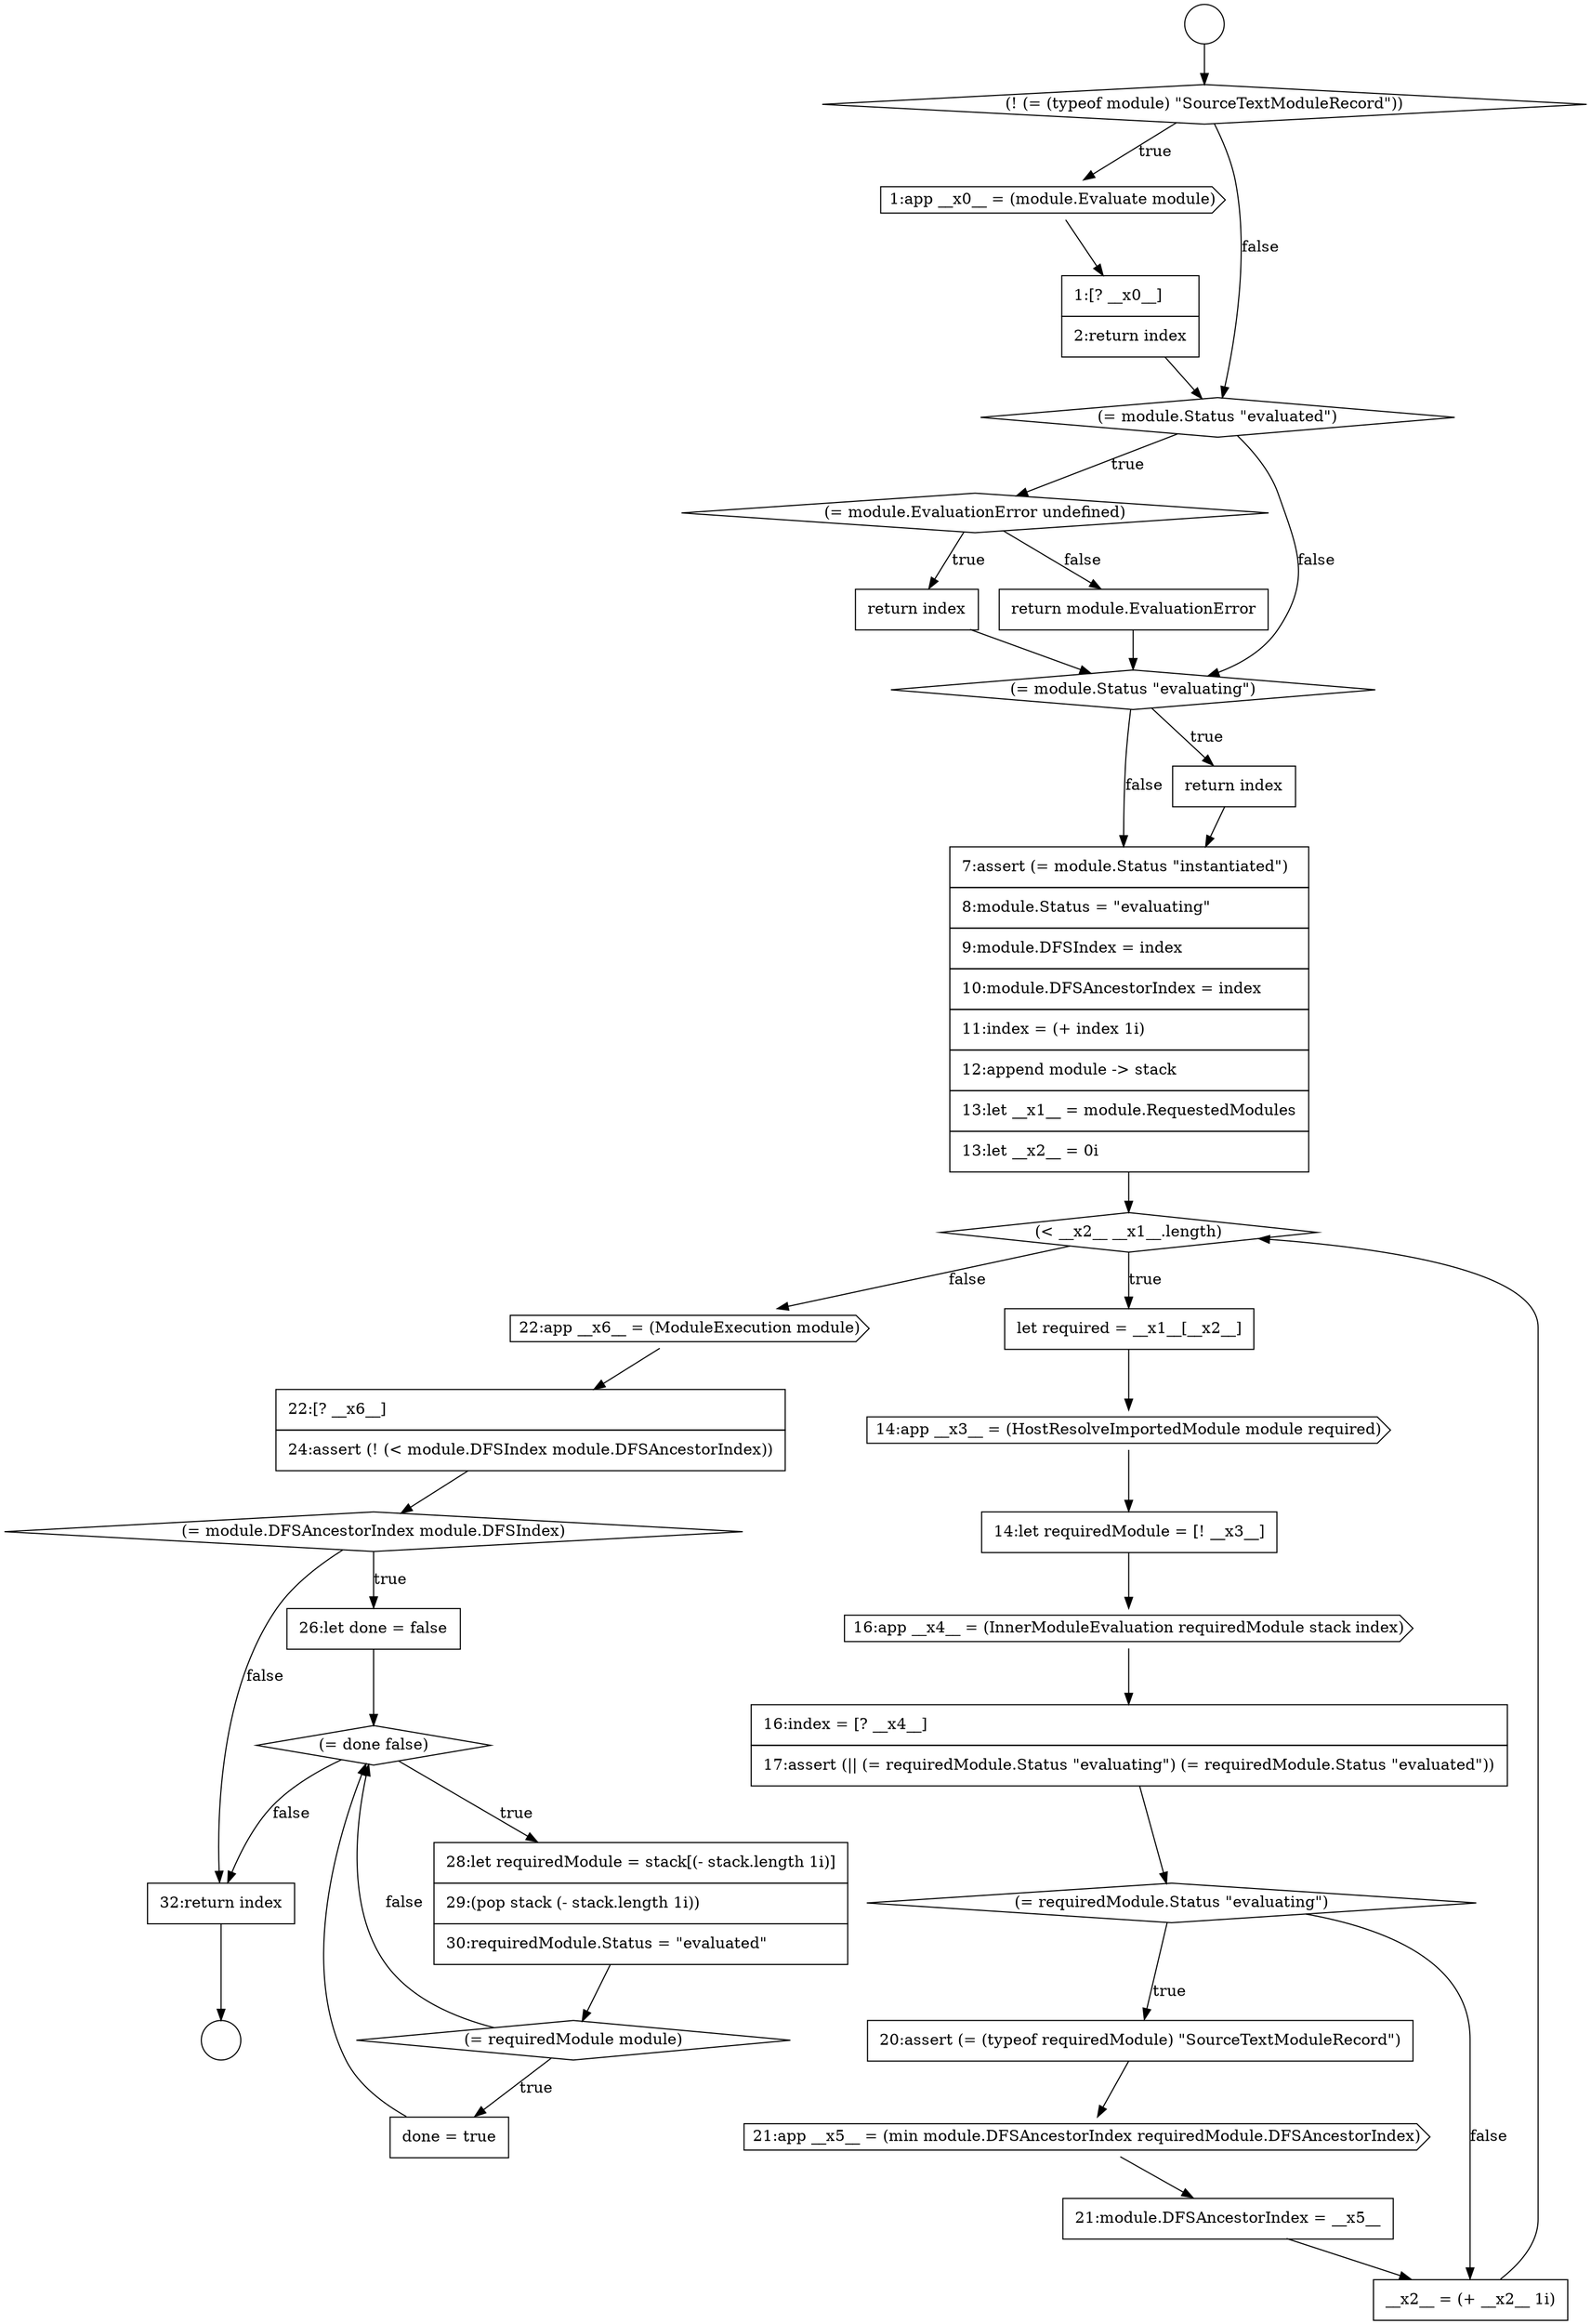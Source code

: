 digraph {
  node10387 [shape=diamond, label=<<font color="black">(! (= (typeof module) &quot;SourceTextModuleRecord&quot;))</font>> color="black" fillcolor="white" style=filled]
  node10391 [shape=diamond, label=<<font color="black">(= module.EvaluationError undefined)</font>> color="black" fillcolor="white" style=filled]
  node10401 [shape=cds, label=<<font color="black">16:app __x4__ = (InnerModuleEvaluation requiredModule stack index)</font>> color="black" fillcolor="white" style=filled]
  node10406 [shape=none, margin=0, label=<<font color="black">
    <table border="0" cellborder="1" cellspacing="0" cellpadding="10">
      <tr><td align="left">21:module.DFSAncestorIndex = __x5__</td></tr>
    </table>
  </font>> color="black" fillcolor="white" style=filled]
  node10385 [shape=circle label=" " color="black" fillcolor="white" style=filled]
  node10392 [shape=none, margin=0, label=<<font color="black">
    <table border="0" cellborder="1" cellspacing="0" cellpadding="10">
      <tr><td align="left">return index</td></tr>
    </table>
  </font>> color="black" fillcolor="white" style=filled]
  node10415 [shape=none, margin=0, label=<<font color="black">
    <table border="0" cellborder="1" cellspacing="0" cellpadding="10">
      <tr><td align="left">done = true</td></tr>
    </table>
  </font>> color="black" fillcolor="white" style=filled]
  node10396 [shape=none, margin=0, label=<<font color="black">
    <table border="0" cellborder="1" cellspacing="0" cellpadding="10">
      <tr><td align="left">7:assert (= module.Status &quot;instantiated&quot;)</td></tr>
      <tr><td align="left">8:module.Status = &quot;evaluating&quot;</td></tr>
      <tr><td align="left">9:module.DFSIndex = index</td></tr>
      <tr><td align="left">10:module.DFSAncestorIndex = index</td></tr>
      <tr><td align="left">11:index = (+ index 1i)</td></tr>
      <tr><td align="left">12:append module -&gt; stack</td></tr>
      <tr><td align="left">13:let __x1__ = module.RequestedModules</td></tr>
      <tr><td align="left">13:let __x2__ = 0i</td></tr>
    </table>
  </font>> color="black" fillcolor="white" style=filled]
  node10408 [shape=cds, label=<<font color="black">22:app __x6__ = (ModuleExecution module)</font>> color="black" fillcolor="white" style=filled]
  node10403 [shape=diamond, label=<<font color="black">(= requiredModule.Status &quot;evaluating&quot;)</font>> color="black" fillcolor="white" style=filled]
  node10389 [shape=none, margin=0, label=<<font color="black">
    <table border="0" cellborder="1" cellspacing="0" cellpadding="10">
      <tr><td align="left">1:[? __x0__]</td></tr>
      <tr><td align="left">2:return index</td></tr>
    </table>
  </font>> color="black" fillcolor="white" style=filled]
  node10410 [shape=diamond, label=<<font color="black">(= module.DFSAncestorIndex module.DFSIndex)</font>> color="black" fillcolor="white" style=filled]
  node10399 [shape=cds, label=<<font color="black">14:app __x3__ = (HostResolveImportedModule module required)</font>> color="black" fillcolor="white" style=filled]
  node10395 [shape=none, margin=0, label=<<font color="black">
    <table border="0" cellborder="1" cellspacing="0" cellpadding="10">
      <tr><td align="left">return index</td></tr>
    </table>
  </font>> color="black" fillcolor="white" style=filled]
  node10414 [shape=diamond, label=<<font color="black">(= requiredModule module)</font>> color="black" fillcolor="white" style=filled]
  node10404 [shape=none, margin=0, label=<<font color="black">
    <table border="0" cellborder="1" cellspacing="0" cellpadding="10">
      <tr><td align="left">20:assert (= (typeof requiredModule) &quot;SourceTextModuleRecord&quot;)</td></tr>
    </table>
  </font>> color="black" fillcolor="white" style=filled]
  node10405 [shape=cds, label=<<font color="black">21:app __x5__ = (min module.DFSAncestorIndex requiredModule.DFSAncestorIndex)</font>> color="black" fillcolor="white" style=filled]
  node10388 [shape=cds, label=<<font color="black">1:app __x0__ = (module.Evaluate module)</font>> color="black" fillcolor="white" style=filled]
  node10390 [shape=diamond, label=<<font color="black">(= module.Status &quot;evaluated&quot;)</font>> color="black" fillcolor="white" style=filled]
  node10409 [shape=none, margin=0, label=<<font color="black">
    <table border="0" cellborder="1" cellspacing="0" cellpadding="10">
      <tr><td align="left">22:[? __x6__]</td></tr>
      <tr><td align="left">24:assert (! (&lt; module.DFSIndex module.DFSAncestorIndex))</td></tr>
    </table>
  </font>> color="black" fillcolor="white" style=filled]
  node10394 [shape=diamond, label=<<font color="black">(= module.Status &quot;evaluating&quot;)</font>> color="black" fillcolor="white" style=filled]
  node10413 [shape=none, margin=0, label=<<font color="black">
    <table border="0" cellborder="1" cellspacing="0" cellpadding="10">
      <tr><td align="left">28:let requiredModule = stack[(- stack.length 1i)]</td></tr>
      <tr><td align="left">29:(pop stack (- stack.length 1i))</td></tr>
      <tr><td align="left">30:requiredModule.Status = &quot;evaluated&quot;</td></tr>
    </table>
  </font>> color="black" fillcolor="white" style=filled]
  node10398 [shape=none, margin=0, label=<<font color="black">
    <table border="0" cellborder="1" cellspacing="0" cellpadding="10">
      <tr><td align="left">let required = __x1__[__x2__]</td></tr>
    </table>
  </font>> color="black" fillcolor="white" style=filled]
  node10393 [shape=none, margin=0, label=<<font color="black">
    <table border="0" cellborder="1" cellspacing="0" cellpadding="10">
      <tr><td align="left">return module.EvaluationError</td></tr>
    </table>
  </font>> color="black" fillcolor="white" style=filled]
  node10416 [shape=none, margin=0, label=<<font color="black">
    <table border="0" cellborder="1" cellspacing="0" cellpadding="10">
      <tr><td align="left">32:return index</td></tr>
    </table>
  </font>> color="black" fillcolor="white" style=filled]
  node10397 [shape=diamond, label=<<font color="black">(&lt; __x2__ __x1__.length)</font>> color="black" fillcolor="white" style=filled]
  node10412 [shape=diamond, label=<<font color="black">(= done false)</font>> color="black" fillcolor="white" style=filled]
  node10402 [shape=none, margin=0, label=<<font color="black">
    <table border="0" cellborder="1" cellspacing="0" cellpadding="10">
      <tr><td align="left">16:index = [? __x4__]</td></tr>
      <tr><td align="left">17:assert (|| (= requiredModule.Status &quot;evaluating&quot;) (= requiredModule.Status &quot;evaluated&quot;))</td></tr>
    </table>
  </font>> color="black" fillcolor="white" style=filled]
  node10407 [shape=none, margin=0, label=<<font color="black">
    <table border="0" cellborder="1" cellspacing="0" cellpadding="10">
      <tr><td align="left">__x2__ = (+ __x2__ 1i)</td></tr>
    </table>
  </font>> color="black" fillcolor="white" style=filled]
  node10411 [shape=none, margin=0, label=<<font color="black">
    <table border="0" cellborder="1" cellspacing="0" cellpadding="10">
      <tr><td align="left">26:let done = false</td></tr>
    </table>
  </font>> color="black" fillcolor="white" style=filled]
  node10386 [shape=circle label=" " color="black" fillcolor="white" style=filled]
  node10400 [shape=none, margin=0, label=<<font color="black">
    <table border="0" cellborder="1" cellspacing="0" cellpadding="10">
      <tr><td align="left">14:let requiredModule = [! __x3__]</td></tr>
    </table>
  </font>> color="black" fillcolor="white" style=filled]
  node10407 -> node10397 [ color="black"]
  node10395 -> node10396 [ color="black"]
  node10385 -> node10387 [ color="black"]
  node10398 -> node10399 [ color="black"]
  node10405 -> node10406 [ color="black"]
  node10392 -> node10394 [ color="black"]
  node10396 -> node10397 [ color="black"]
  node10415 -> node10412 [ color="black"]
  node10411 -> node10412 [ color="black"]
  node10387 -> node10388 [label=<<font color="black">true</font>> color="black"]
  node10387 -> node10390 [label=<<font color="black">false</font>> color="black"]
  node10416 -> node10386 [ color="black"]
  node10394 -> node10395 [label=<<font color="black">true</font>> color="black"]
  node10394 -> node10396 [label=<<font color="black">false</font>> color="black"]
  node10401 -> node10402 [ color="black"]
  node10410 -> node10411 [label=<<font color="black">true</font>> color="black"]
  node10410 -> node10416 [label=<<font color="black">false</font>> color="black"]
  node10406 -> node10407 [ color="black"]
  node10390 -> node10391 [label=<<font color="black">true</font>> color="black"]
  node10390 -> node10394 [label=<<font color="black">false</font>> color="black"]
  node10408 -> node10409 [ color="black"]
  node10403 -> node10404 [label=<<font color="black">true</font>> color="black"]
  node10403 -> node10407 [label=<<font color="black">false</font>> color="black"]
  node10414 -> node10415 [label=<<font color="black">true</font>> color="black"]
  node10414 -> node10412 [label=<<font color="black">false</font>> color="black"]
  node10388 -> node10389 [ color="black"]
  node10413 -> node10414 [ color="black"]
  node10391 -> node10392 [label=<<font color="black">true</font>> color="black"]
  node10391 -> node10393 [label=<<font color="black">false</font>> color="black"]
  node10397 -> node10398 [label=<<font color="black">true</font>> color="black"]
  node10397 -> node10408 [label=<<font color="black">false</font>> color="black"]
  node10404 -> node10405 [ color="black"]
  node10389 -> node10390 [ color="black"]
  node10409 -> node10410 [ color="black"]
  node10402 -> node10403 [ color="black"]
  node10393 -> node10394 [ color="black"]
  node10399 -> node10400 [ color="black"]
  node10412 -> node10413 [label=<<font color="black">true</font>> color="black"]
  node10412 -> node10416 [label=<<font color="black">false</font>> color="black"]
  node10400 -> node10401 [ color="black"]
}
